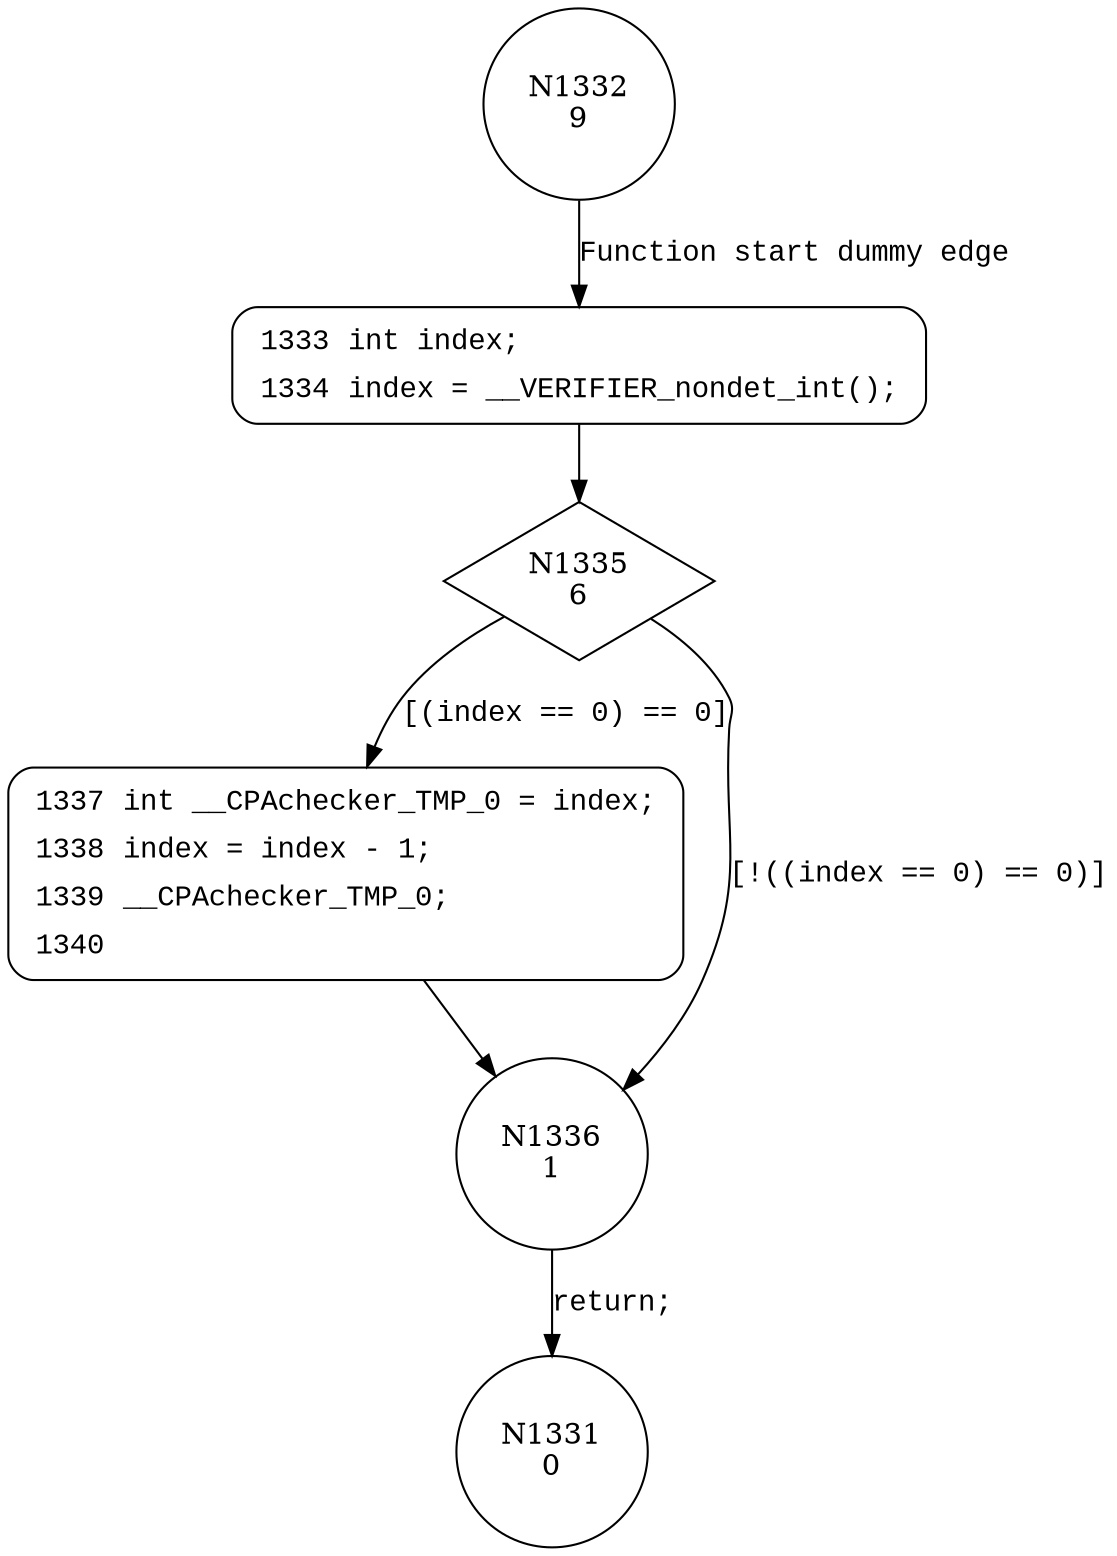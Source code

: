 digraph HpCdrProcessLastSession {
1332 [shape="circle" label="N1332\n9"]
1333 [shape="circle" label="N1333\n8"]
1335 [shape="diamond" label="N1335\n6"]
1337 [shape="circle" label="N1337\n5"]
1336 [shape="circle" label="N1336\n1"]
1331 [shape="circle" label="N1331\n0"]
1333 [style="filled,bold" penwidth="1" fillcolor="white" fontname="Courier New" shape="Mrecord" label=<<table border="0" cellborder="0" cellpadding="3" bgcolor="white"><tr><td align="right">1333</td><td align="left">int index;</td></tr><tr><td align="right">1334</td><td align="left">index = __VERIFIER_nondet_int();</td></tr></table>>]
1333 -> 1335[label=""]
1337 [style="filled,bold" penwidth="1" fillcolor="white" fontname="Courier New" shape="Mrecord" label=<<table border="0" cellborder="0" cellpadding="3" bgcolor="white"><tr><td align="right">1337</td><td align="left">int __CPAchecker_TMP_0 = index;</td></tr><tr><td align="right">1338</td><td align="left">index = index - 1;</td></tr><tr><td align="right">1339</td><td align="left">__CPAchecker_TMP_0;</td></tr><tr><td align="right">1340</td><td align="left"></td></tr></table>>]
1337 -> 1336[label=""]
1332 -> 1333 [label="Function start dummy edge" fontname="Courier New"]
1335 -> 1337 [label="[(index == 0) == 0]" fontname="Courier New"]
1335 -> 1336 [label="[!((index == 0) == 0)]" fontname="Courier New"]
1336 -> 1331 [label="return;" fontname="Courier New"]
}